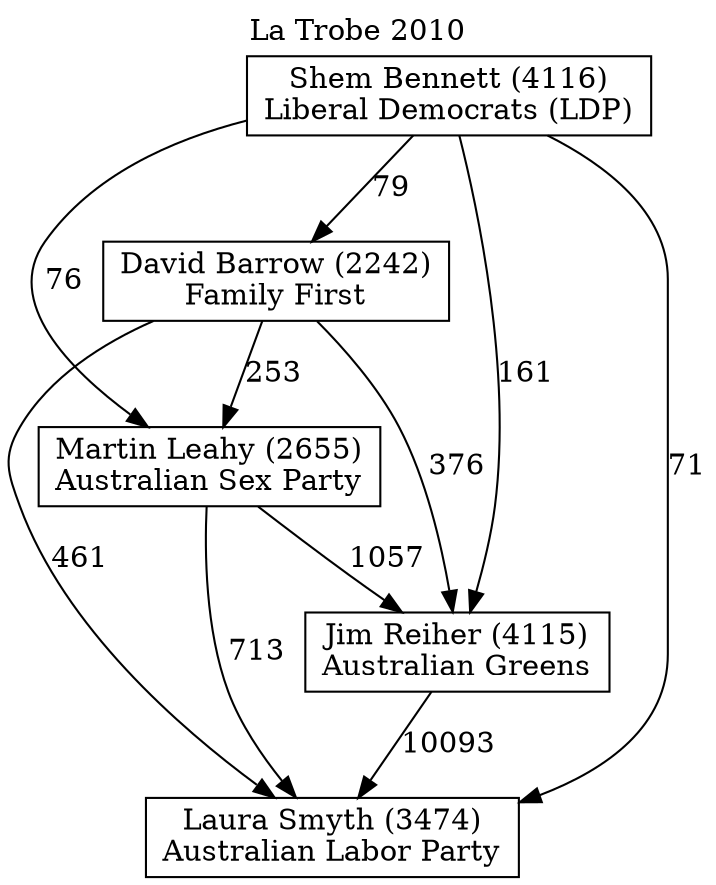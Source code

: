 // House preference flow
digraph "Laura Smyth (3474)_La Trobe_2010" {
	graph [label="La Trobe 2010" labelloc=t mclimit=10]
	node [shape=box]
	"Laura Smyth (3474)" [label="Laura Smyth (3474)
Australian Labor Party"]
	"Jim Reiher (4115)" [label="Jim Reiher (4115)
Australian Greens"]
	"Martin Leahy (2655)" [label="Martin Leahy (2655)
Australian Sex Party"]
	"David Barrow (2242)" [label="David Barrow (2242)
Family First"]
	"Shem Bennett (4116)" [label="Shem Bennett (4116)
Liberal Democrats (LDP)"]
	"Jim Reiher (4115)" -> "Laura Smyth (3474)" [label=10093]
	"Martin Leahy (2655)" -> "Jim Reiher (4115)" [label=1057]
	"David Barrow (2242)" -> "Martin Leahy (2655)" [label=253]
	"Shem Bennett (4116)" -> "David Barrow (2242)" [label=79]
	"Martin Leahy (2655)" -> "Laura Smyth (3474)" [label=713]
	"David Barrow (2242)" -> "Laura Smyth (3474)" [label=461]
	"Shem Bennett (4116)" -> "Laura Smyth (3474)" [label=71]
	"Shem Bennett (4116)" -> "Martin Leahy (2655)" [label=76]
	"David Barrow (2242)" -> "Jim Reiher (4115)" [label=376]
	"Shem Bennett (4116)" -> "Jim Reiher (4115)" [label=161]
}

